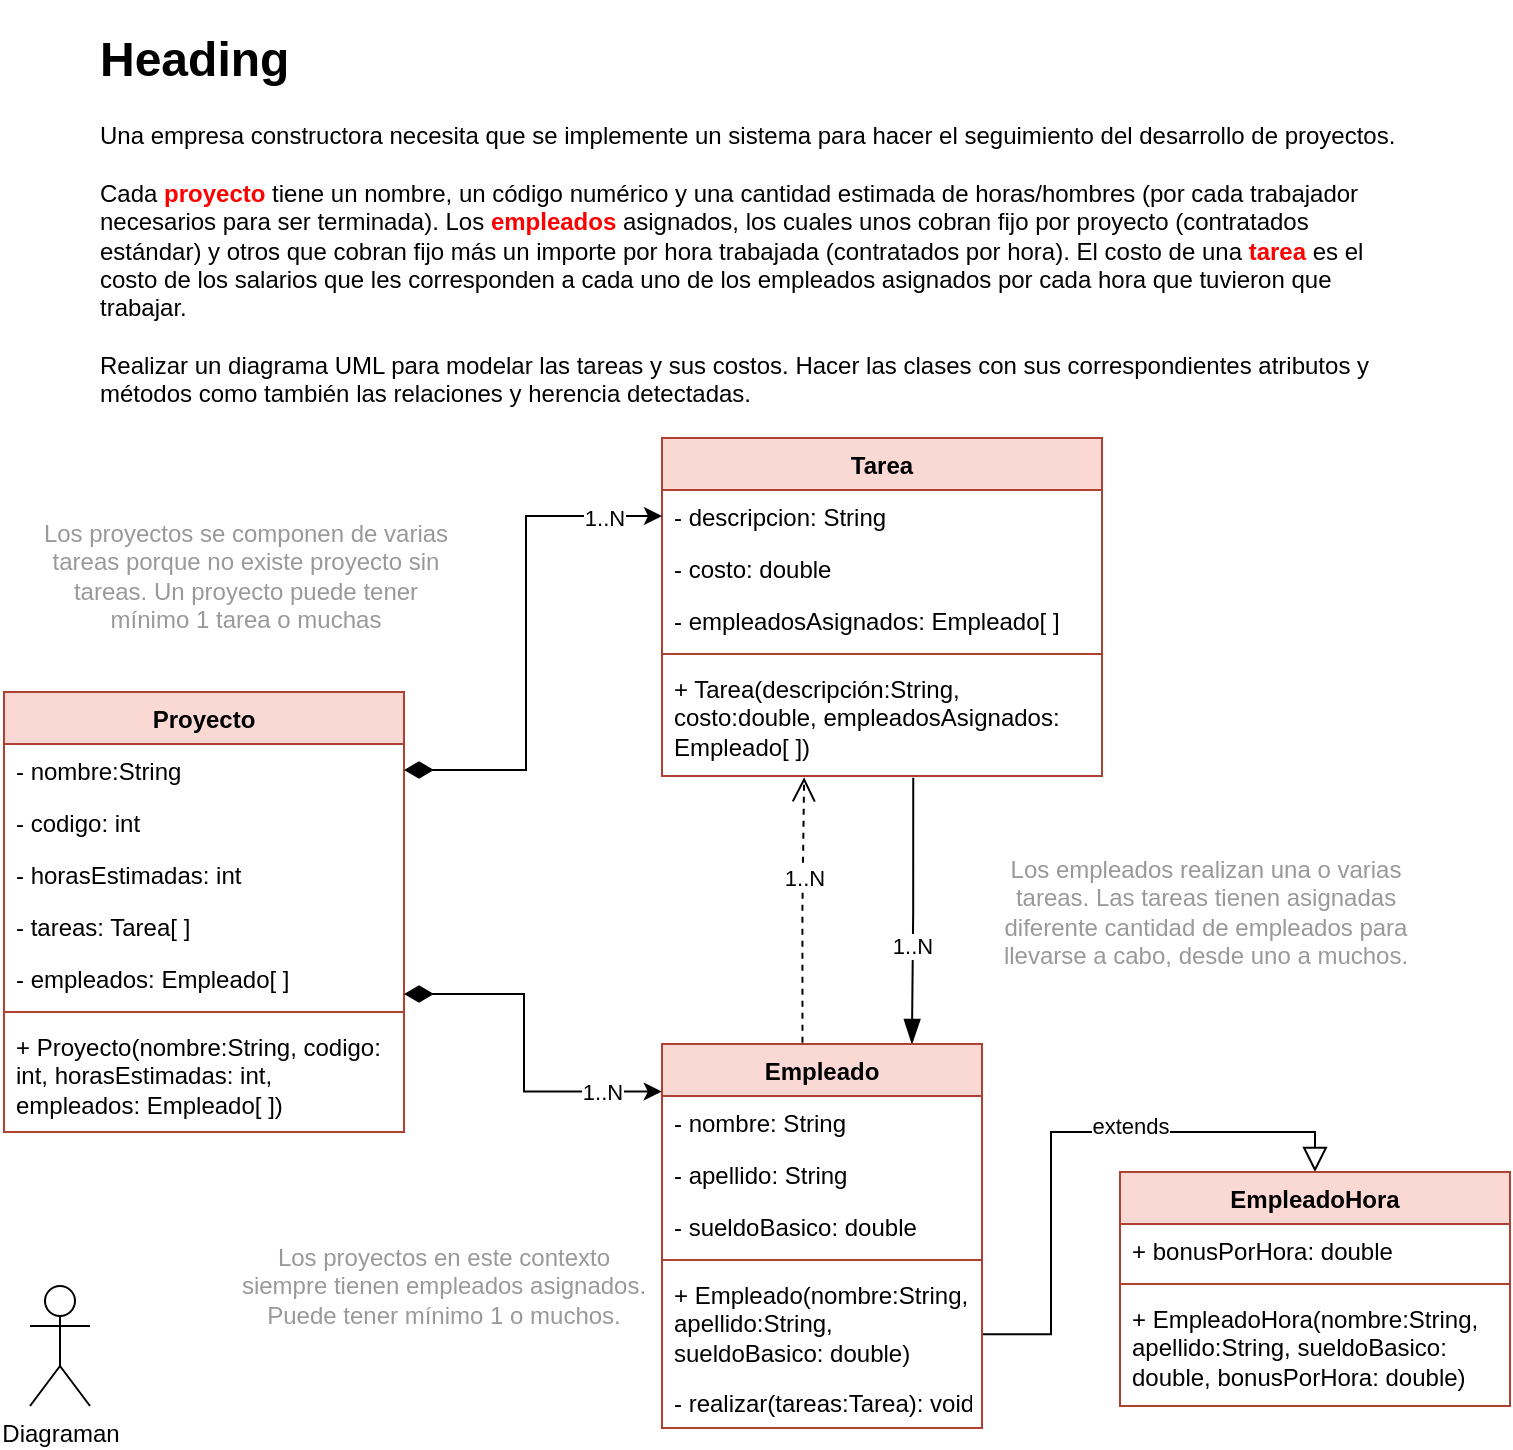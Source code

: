 <mxfile version="20.3.0" type="device"><diagram id="xUQOM1Rm8ooHEAxUNi7A" name="Página-1"><mxGraphModel dx="1199" dy="768" grid="0" gridSize="10" guides="1" tooltips="1" connect="1" arrows="1" fold="1" page="1" pageScale="1" pageWidth="827" pageHeight="1169" math="0" shadow="0"><root><mxCell id="0"/><mxCell id="1" parent="0"/><mxCell id="2v_fQjv2-7WJe77ExCPX-5" value="&lt;h1&gt;Heading&lt;/h1&gt;&lt;div&gt;&lt;div&gt;&lt;div&gt;Una empresa constructora necesita que se implemente un sistema para hacer el&amp;nbsp;&lt;span style=&quot;background-color: initial;&quot;&gt;seguimiento del desarrollo de proyectos.&lt;/span&gt;&lt;/div&gt;&lt;/div&gt;&lt;div&gt;&lt;br&gt;&lt;/div&gt;&lt;div&gt;Cada &lt;b&gt;&lt;font color=&quot;#ff0000&quot;&gt;proyecto &lt;/font&gt;&lt;/b&gt;tiene un nombre, un código numérico y una cantidad estimada de&amp;nbsp;&lt;span style=&quot;background-color: initial;&quot;&gt;horas/hombres (por cada trabajador necesarios para ser terminada). Los &lt;b&gt;&lt;font color=&quot;#ff0000&quot;&gt;empleados&amp;nbsp;&lt;/font&gt;&lt;/b&gt;&lt;/span&gt;&lt;span style=&quot;background-color: initial;&quot;&gt;asignados, los cuales unos cobran fijo por proyecto (contratados estándar) y otros&amp;nbsp;&lt;/span&gt;&lt;span style=&quot;background-color: initial;&quot;&gt;que cobran fijo más un importe por hora trabajada (contratados por hora).&amp;nbsp;&lt;/span&gt;&lt;span style=&quot;background-color: initial;&quot;&gt;El costo de una &lt;font color=&quot;#ff0000&quot;&gt;&lt;b&gt;tarea&lt;/b&gt;&lt;/font&gt; es el costo de los salarios que les corresponden a cada uno de&amp;nbsp;&lt;/span&gt;&lt;span style=&quot;background-color: initial;&quot;&gt;los empleados asignados por cada hora que tuvieron que trabajar.&lt;/span&gt;&lt;/div&gt;&lt;/div&gt;&lt;div&gt;&lt;br&gt;&lt;/div&gt;&lt;div&gt;&lt;div&gt;Realizar un diagrama UML para modelar las tareas y sus costos. Hacer las clases con&amp;nbsp;&lt;span style=&quot;background-color: initial;&quot;&gt;sus correspondientes atributos y métodos como también las relaciones y herencia&amp;nbsp;&lt;/span&gt;&lt;span style=&quot;background-color: initial;&quot;&gt;detectadas.&lt;/span&gt;&lt;/div&gt;&lt;/div&gt;" style="text;html=1;strokeColor=none;fillColor=none;spacing=5;spacingTop=-20;whiteSpace=wrap;overflow=hidden;rounded=0;" vertex="1" parent="1"><mxGeometry x="93" y="94" width="660" height="200" as="geometry"/></mxCell><mxCell id="2v_fQjv2-7WJe77ExCPX-21" value="Diagraman" style="shape=umlActor;verticalLabelPosition=bottom;verticalAlign=top;html=1;" vertex="1" parent="1"><mxGeometry x="63" y="727" width="30" height="60" as="geometry"/></mxCell><mxCell id="2v_fQjv2-7WJe77ExCPX-63" value="Proyecto" style="swimlane;fontStyle=1;align=center;verticalAlign=top;childLayout=stackLayout;horizontal=1;startSize=26;horizontalStack=0;resizeParent=1;resizeParentMax=0;resizeLast=0;collapsible=1;marginBottom=0;fillColor=#fad9d5;strokeColor=#ae4132;" vertex="1" parent="1"><mxGeometry x="50" y="430" width="200" height="220" as="geometry"/></mxCell><mxCell id="2v_fQjv2-7WJe77ExCPX-64" value="- nombre:String" style="text;strokeColor=none;fillColor=none;align=left;verticalAlign=top;spacingLeft=4;spacingRight=4;overflow=hidden;rotatable=0;points=[[0,0.5],[1,0.5]];portConstraint=eastwest;" vertex="1" parent="2v_fQjv2-7WJe77ExCPX-63"><mxGeometry y="26" width="200" height="26" as="geometry"/></mxCell><mxCell id="2v_fQjv2-7WJe77ExCPX-69" value="- codigo: int" style="text;strokeColor=none;fillColor=none;align=left;verticalAlign=top;spacingLeft=4;spacingRight=4;overflow=hidden;rotatable=0;points=[[0,0.5],[1,0.5]];portConstraint=eastwest;fontColor=#000000;" vertex="1" parent="2v_fQjv2-7WJe77ExCPX-63"><mxGeometry y="52" width="200" height="26" as="geometry"/></mxCell><mxCell id="2v_fQjv2-7WJe77ExCPX-70" value="- horasEstimadas: int" style="text;strokeColor=none;fillColor=none;align=left;verticalAlign=top;spacingLeft=4;spacingRight=4;overflow=hidden;rotatable=0;points=[[0,0.5],[1,0.5]];portConstraint=eastwest;fontColor=#000000;" vertex="1" parent="2v_fQjv2-7WJe77ExCPX-63"><mxGeometry y="78" width="200" height="26" as="geometry"/></mxCell><mxCell id="2v_fQjv2-7WJe77ExCPX-115" value="- tareas: Tarea[ ]" style="text;strokeColor=none;fillColor=none;align=left;verticalAlign=top;spacingLeft=4;spacingRight=4;overflow=hidden;rotatable=0;points=[[0,0.5],[1,0.5]];portConstraint=eastwest;fontColor=#000000;" vertex="1" parent="2v_fQjv2-7WJe77ExCPX-63"><mxGeometry y="104" width="200" height="26" as="geometry"/></mxCell><mxCell id="2v_fQjv2-7WJe77ExCPX-114" value="- empleados: Empleado[ ]" style="text;strokeColor=none;fillColor=none;align=left;verticalAlign=top;spacingLeft=4;spacingRight=4;overflow=hidden;rotatable=0;points=[[0,0.5],[1,0.5]];portConstraint=eastwest;fontColor=#000000;" vertex="1" parent="2v_fQjv2-7WJe77ExCPX-63"><mxGeometry y="130" width="200" height="26" as="geometry"/></mxCell><mxCell id="2v_fQjv2-7WJe77ExCPX-65" value="" style="line;strokeWidth=1;fillColor=none;align=left;verticalAlign=middle;spacingTop=-1;spacingLeft=3;spacingRight=3;rotatable=0;labelPosition=right;points=[];portConstraint=eastwest;strokeColor=inherit;" vertex="1" parent="2v_fQjv2-7WJe77ExCPX-63"><mxGeometry y="156" width="200" height="8" as="geometry"/></mxCell><mxCell id="2v_fQjv2-7WJe77ExCPX-116" value="+ Proyecto(nombre:String, codigo: int, horasEstimadas: int, empleados: Empleado[ ])" style="text;strokeColor=none;fillColor=none;align=left;verticalAlign=top;spacingLeft=4;spacingRight=4;overflow=hidden;rotatable=0;points=[[0,0.5],[1,0.5]];portConstraint=eastwest;fontColor=#000000;whiteSpace=wrap;" vertex="1" parent="2v_fQjv2-7WJe77ExCPX-63"><mxGeometry y="164" width="200" height="56" as="geometry"/></mxCell><mxCell id="2v_fQjv2-7WJe77ExCPX-105" style="edgeStyle=orthogonalEdgeStyle;rounded=0;orthogonalLoop=1;jettySize=auto;html=1;fontColor=#000000;startArrow=none;startFill=0;endArrow=blockThin;endFill=1;startSize=12;endSize=10;exitX=0.571;exitY=1.016;exitDx=0;exitDy=0;entryX=0.781;entryY=0;entryDx=0;entryDy=0;entryPerimeter=0;exitPerimeter=0;" edge="1" parent="1" source="2v_fQjv2-7WJe77ExCPX-120" target="2v_fQjv2-7WJe77ExCPX-77"><mxGeometry relative="1" as="geometry"><mxPoint x="590" y="450" as="sourcePoint"/><mxPoint x="595" y="530" as="targetPoint"/></mxGeometry></mxCell><mxCell id="2v_fQjv2-7WJe77ExCPX-106" value="1..N" style="edgeLabel;html=1;align=center;verticalAlign=middle;resizable=0;points=[];fontColor=#000000;" vertex="1" connectable="0" parent="2v_fQjv2-7WJe77ExCPX-105"><mxGeometry x="0.26" relative="1" as="geometry"><mxPoint as="offset"/></mxGeometry></mxCell><mxCell id="2v_fQjv2-7WJe77ExCPX-73" value="Tarea" style="swimlane;fontStyle=1;align=center;verticalAlign=top;childLayout=stackLayout;horizontal=1;startSize=26;horizontalStack=0;resizeParent=1;resizeParentMax=0;resizeLast=0;collapsible=1;marginBottom=0;fillColor=#fad9d5;strokeColor=#ae4132;" vertex="1" parent="1"><mxGeometry x="379" y="303" width="220" height="169" as="geometry"/></mxCell><mxCell id="2v_fQjv2-7WJe77ExCPX-74" value="- descripcion: String" style="text;strokeColor=none;fillColor=none;align=left;verticalAlign=top;spacingLeft=4;spacingRight=4;overflow=hidden;rotatable=0;points=[[0,0.5],[1,0.5]];portConstraint=eastwest;fontColor=#000000;" vertex="1" parent="2v_fQjv2-7WJe77ExCPX-73"><mxGeometry y="26" width="220" height="26" as="geometry"/></mxCell><mxCell id="2v_fQjv2-7WJe77ExCPX-83" value="- costo: double" style="text;strokeColor=none;fillColor=none;align=left;verticalAlign=top;spacingLeft=4;spacingRight=4;overflow=hidden;rotatable=0;points=[[0,0.5],[1,0.5]];portConstraint=eastwest;fontColor=#000000;" vertex="1" parent="2v_fQjv2-7WJe77ExCPX-73"><mxGeometry y="52" width="220" height="26" as="geometry"/></mxCell><mxCell id="2v_fQjv2-7WJe77ExCPX-113" value="- empleadosAsignados: Empleado[ ]" style="text;strokeColor=none;fillColor=none;align=left;verticalAlign=top;spacingLeft=4;spacingRight=4;overflow=hidden;rotatable=0;points=[[0,0.5],[1,0.5]];portConstraint=eastwest;fontColor=#000000;" vertex="1" parent="2v_fQjv2-7WJe77ExCPX-73"><mxGeometry y="78" width="220" height="26" as="geometry"/></mxCell><mxCell id="2v_fQjv2-7WJe77ExCPX-75" value="" style="line;strokeWidth=1;fillColor=none;align=left;verticalAlign=middle;spacingTop=-1;spacingLeft=3;spacingRight=3;rotatable=0;labelPosition=right;points=[];portConstraint=eastwest;strokeColor=inherit;fontColor=#000000;" vertex="1" parent="2v_fQjv2-7WJe77ExCPX-73"><mxGeometry y="104" width="220" height="8" as="geometry"/></mxCell><mxCell id="2v_fQjv2-7WJe77ExCPX-120" value="+ Tarea(descripción:String, costo:double, empleadosAsignados: Empleado[ ])" style="text;strokeColor=none;fillColor=none;align=left;verticalAlign=top;spacingLeft=4;spacingRight=4;overflow=hidden;rotatable=0;points=[[0,0.5],[1,0.5]];portConstraint=eastwest;fontColor=#000000;whiteSpace=wrap;" vertex="1" parent="2v_fQjv2-7WJe77ExCPX-73"><mxGeometry y="112" width="220" height="57" as="geometry"/></mxCell><mxCell id="2v_fQjv2-7WJe77ExCPX-99" style="edgeStyle=orthogonalEdgeStyle;rounded=0;orthogonalLoop=1;jettySize=auto;html=1;exitX=0.999;exitY=0.613;exitDx=0;exitDy=0;entryX=0.5;entryY=0;entryDx=0;entryDy=0;fontColor=#000000;endArrow=block;endFill=0;endSize=10;exitPerimeter=0;" edge="1" parent="1" source="2v_fQjv2-7WJe77ExCPX-121" target="2v_fQjv2-7WJe77ExCPX-90"><mxGeometry relative="1" as="geometry"/></mxCell><mxCell id="2v_fQjv2-7WJe77ExCPX-100" value="extends" style="edgeLabel;html=1;align=center;verticalAlign=middle;resizable=0;points=[];fontColor=#000000;" vertex="1" connectable="0" parent="2v_fQjv2-7WJe77ExCPX-99"><mxGeometry x="0.216" y="3" relative="1" as="geometry"><mxPoint as="offset"/></mxGeometry></mxCell><mxCell id="2v_fQjv2-7WJe77ExCPX-103" style="edgeStyle=orthogonalEdgeStyle;rounded=0;orthogonalLoop=1;jettySize=auto;html=1;entryX=0.323;entryY=1.011;entryDx=0;entryDy=0;dashed=1;fontColor=#000000;startArrow=none;startFill=0;endArrow=open;endFill=0;startSize=12;endSize=10;exitX=0.439;exitY=-0.003;exitDx=0;exitDy=0;exitPerimeter=0;entryPerimeter=0;" edge="1" parent="1" source="2v_fQjv2-7WJe77ExCPX-77" target="2v_fQjv2-7WJe77ExCPX-120"><mxGeometry relative="1" as="geometry"/></mxCell><mxCell id="2v_fQjv2-7WJe77ExCPX-104" value="1..N" style="edgeLabel;html=1;align=center;verticalAlign=middle;resizable=0;points=[];fontColor=#000000;" vertex="1" connectable="0" parent="2v_fQjv2-7WJe77ExCPX-103"><mxGeometry x="0.26" relative="1" as="geometry"><mxPoint as="offset"/></mxGeometry></mxCell><mxCell id="2v_fQjv2-7WJe77ExCPX-77" value="Empleado" style="swimlane;fontStyle=1;align=center;verticalAlign=top;childLayout=stackLayout;horizontal=1;startSize=26;horizontalStack=0;resizeParent=1;resizeParentMax=0;resizeLast=0;collapsible=1;marginBottom=0;fillColor=#fad9d5;strokeColor=#ae4132;" vertex="1" parent="1"><mxGeometry x="379" y="606" width="160" height="192" as="geometry"/></mxCell><mxCell id="2v_fQjv2-7WJe77ExCPX-78" value="- nombre: String" style="text;strokeColor=none;fillColor=none;align=left;verticalAlign=top;spacingLeft=4;spacingRight=4;overflow=hidden;rotatable=0;points=[[0,0.5],[1,0.5]];portConstraint=eastwest;fontColor=#000000;" vertex="1" parent="2v_fQjv2-7WJe77ExCPX-77"><mxGeometry y="26" width="160" height="26" as="geometry"/></mxCell><mxCell id="2v_fQjv2-7WJe77ExCPX-84" value="- apellido: String" style="text;strokeColor=none;fillColor=none;align=left;verticalAlign=top;spacingLeft=4;spacingRight=4;overflow=hidden;rotatable=0;points=[[0,0.5],[1,0.5]];portConstraint=eastwest;fontColor=#000000;" vertex="1" parent="2v_fQjv2-7WJe77ExCPX-77"><mxGeometry y="52" width="160" height="26" as="geometry"/></mxCell><mxCell id="2v_fQjv2-7WJe77ExCPX-85" value="- sueldoBasico: double" style="text;strokeColor=none;fillColor=none;align=left;verticalAlign=top;spacingLeft=4;spacingRight=4;overflow=hidden;rotatable=0;points=[[0,0.5],[1,0.5]];portConstraint=eastwest;fontColor=#000000;" vertex="1" parent="2v_fQjv2-7WJe77ExCPX-77"><mxGeometry y="78" width="160" height="26" as="geometry"/></mxCell><mxCell id="2v_fQjv2-7WJe77ExCPX-79" value="" style="line;strokeWidth=1;fillColor=none;align=left;verticalAlign=middle;spacingTop=-1;spacingLeft=3;spacingRight=3;rotatable=0;labelPosition=right;points=[];portConstraint=eastwest;strokeColor=inherit;fontColor=#000000;" vertex="1" parent="2v_fQjv2-7WJe77ExCPX-77"><mxGeometry y="104" width="160" height="8" as="geometry"/></mxCell><mxCell id="2v_fQjv2-7WJe77ExCPX-121" value="+ Empleado(nombre:String, apellido:String, sueldoBasico: double)" style="text;strokeColor=none;fillColor=none;align=left;verticalAlign=top;spacingLeft=4;spacingRight=4;overflow=hidden;rotatable=0;points=[[0,0.5],[1,0.5]];portConstraint=eastwest;fontColor=#000000;whiteSpace=wrap;" vertex="1" parent="2v_fQjv2-7WJe77ExCPX-77"><mxGeometry y="112" width="160" height="54" as="geometry"/></mxCell><mxCell id="2v_fQjv2-7WJe77ExCPX-112" value="- realizar(tareas:Tarea): void" style="text;strokeColor=none;fillColor=none;align=left;verticalAlign=top;spacingLeft=4;spacingRight=4;overflow=hidden;rotatable=0;points=[[0,0.5],[1,0.5]];portConstraint=eastwest;fontColor=#000000;" vertex="1" parent="2v_fQjv2-7WJe77ExCPX-77"><mxGeometry y="166" width="160" height="26" as="geometry"/></mxCell><mxCell id="2v_fQjv2-7WJe77ExCPX-90" value="EmpleadoHora" style="swimlane;fontStyle=1;align=center;verticalAlign=top;childLayout=stackLayout;horizontal=1;startSize=26;horizontalStack=0;resizeParent=1;resizeParentMax=0;resizeLast=0;collapsible=1;marginBottom=0;fillColor=#fad9d5;strokeColor=#ae4132;" vertex="1" parent="1"><mxGeometry x="608" y="670" width="195" height="117" as="geometry"/></mxCell><mxCell id="2v_fQjv2-7WJe77ExCPX-91" value="+ bonusPorHora: double" style="text;strokeColor=none;fillColor=none;align=left;verticalAlign=top;spacingLeft=4;spacingRight=4;overflow=hidden;rotatable=0;points=[[0,0.5],[1,0.5]];portConstraint=eastwest;fontColor=#000000;" vertex="1" parent="2v_fQjv2-7WJe77ExCPX-90"><mxGeometry y="26" width="195" height="26" as="geometry"/></mxCell><mxCell id="2v_fQjv2-7WJe77ExCPX-92" value="" style="line;strokeWidth=1;fillColor=none;align=left;verticalAlign=middle;spacingTop=-1;spacingLeft=3;spacingRight=3;rotatable=0;labelPosition=right;points=[];portConstraint=eastwest;strokeColor=inherit;fontColor=#000000;" vertex="1" parent="2v_fQjv2-7WJe77ExCPX-90"><mxGeometry y="52" width="195" height="8" as="geometry"/></mxCell><mxCell id="2v_fQjv2-7WJe77ExCPX-122" value="+ EmpleadoHora(nombre:String, apellido:String, sueldoBasico: double, bonusPorHora: double)" style="text;strokeColor=none;fillColor=none;align=left;verticalAlign=top;spacingLeft=4;spacingRight=4;overflow=hidden;rotatable=0;points=[[0,0.5],[1,0.5]];portConstraint=eastwest;fontColor=#000000;whiteSpace=wrap;" vertex="1" parent="2v_fQjv2-7WJe77ExCPX-90"><mxGeometry y="60" width="195" height="57" as="geometry"/></mxCell><mxCell id="2v_fQjv2-7WJe77ExCPX-94" style="edgeStyle=orthogonalEdgeStyle;rounded=0;orthogonalLoop=1;jettySize=auto;html=1;entryX=0;entryY=0.5;entryDx=0;entryDy=0;fontColor=#000000;exitX=1;exitY=0.5;exitDx=0;exitDy=0;startArrow=diamondThin;startFill=1;startSize=12;" edge="1" parent="1" source="2v_fQjv2-7WJe77ExCPX-64" target="2v_fQjv2-7WJe77ExCPX-74"><mxGeometry relative="1" as="geometry"><Array as="points"><mxPoint x="311" y="469"/><mxPoint x="311" y="342"/></Array></mxGeometry></mxCell><mxCell id="2v_fQjv2-7WJe77ExCPX-101" value="1..N" style="edgeLabel;html=1;align=center;verticalAlign=middle;resizable=0;points=[];fontColor=#000000;" vertex="1" connectable="0" parent="2v_fQjv2-7WJe77ExCPX-94"><mxGeometry x="0.772" y="-1" relative="1" as="geometry"><mxPoint as="offset"/></mxGeometry></mxCell><mxCell id="2v_fQjv2-7WJe77ExCPX-98" style="edgeStyle=orthogonalEdgeStyle;rounded=0;orthogonalLoop=1;jettySize=auto;html=1;entryX=-0.001;entryY=0.124;entryDx=0;entryDy=0;entryPerimeter=0;fontColor=#000000;startArrow=diamondThin;startFill=1;startSize=12;" edge="1" parent="1" source="2v_fQjv2-7WJe77ExCPX-114" target="2v_fQjv2-7WJe77ExCPX-77"><mxGeometry relative="1" as="geometry"><Array as="points"><mxPoint x="310" y="581"/><mxPoint x="310" y="630"/></Array></mxGeometry></mxCell><mxCell id="2v_fQjv2-7WJe77ExCPX-102" value="1..N" style="edgeLabel;html=1;align=center;verticalAlign=middle;resizable=0;points=[];fontColor=#000000;" vertex="1" connectable="0" parent="2v_fQjv2-7WJe77ExCPX-98"><mxGeometry x="0.669" relative="1" as="geometry"><mxPoint as="offset"/></mxGeometry></mxCell><mxCell id="2v_fQjv2-7WJe77ExCPX-108" value="Los proyectos se componen de varias tareas porque no existe proyecto sin tareas. Un proyecto puede tener mínimo 1 tarea o muchas" style="text;html=1;strokeColor=none;fillColor=none;align=center;verticalAlign=middle;whiteSpace=wrap;rounded=0;fontColor=#999999;" vertex="1" parent="1"><mxGeometry x="66" y="332" width="210" height="80" as="geometry"/></mxCell><mxCell id="2v_fQjv2-7WJe77ExCPX-109" value="Los proyectos en este contexto siempre tienen empleados asignados. Puede tener mínimo 1 o muchos." style="text;html=1;strokeColor=none;fillColor=none;align=center;verticalAlign=middle;whiteSpace=wrap;rounded=0;fontColor=#999999;" vertex="1" parent="1"><mxGeometry x="165" y="687" width="210" height="80" as="geometry"/></mxCell><mxCell id="2v_fQjv2-7WJe77ExCPX-110" value="Los empleados realizan una o varias tareas. Las tareas tienen asignadas diferente cantidad de empleados para llevarse a cabo, desde uno a muchos." style="text;html=1;strokeColor=none;fillColor=none;align=center;verticalAlign=middle;whiteSpace=wrap;rounded=0;fontColor=#999999;" vertex="1" parent="1"><mxGeometry x="546" y="500" width="210" height="80" as="geometry"/></mxCell></root></mxGraphModel></diagram></mxfile>
